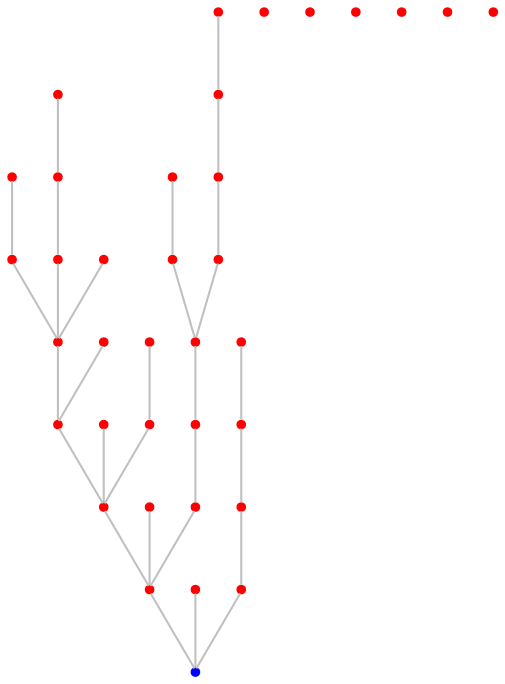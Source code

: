 graph {
	"1(0)" [color=blue pos="0,1!" shape=point]
	"6(1.061414378304529)" [color=red pos="1,1!" shape=point]
	"6(1.061414378304529)" -- "1(0)" [color=gray]
	"0(1.0724945951947698)" [color=red pos="0,0!" shape=point]
	"0(1.0724945951947698)" -- "1(0)" [color=gray]
	"2(1.0850068899866403)" [color=red pos="0,2!" shape=point]
	"2(1.0850068899866403)" -- "1(0)" [color=gray]
	"11(2.095358412156767)" [color=red pos="2,1!" shape=point]
	"11(2.095358412156767)" -- "6(1.061414378304529)" [color=gray]
	"5(2.099725643840648)" [color=red pos="1,0!" shape=point]
	"5(2.099725643840648)" -- "6(1.061414378304529)" [color=gray]
	"3(2.102679570591467)" [color=red pos="0,3!" shape=point]
	"3(2.102679570591467)" -- "2(1.0850068899866403)" [color=gray]
	"7(2.132802656201038)" [color=red pos="1,2!" shape=point]
	"7(2.132802656201038)" -- "6(1.061414378304529)" [color=gray]
	"16(3.1362448016833477)" [color=red pos="3,1!" shape=point]
	"16(3.1362448016833477)" -- "11(2.095358412156767)" [color=gray]
	"10(3.145235811897173)" [color=red pos="2,0!" shape=point]
	"10(3.145235811897173)" -- "11(2.095358412156767)" [color=gray]
	"12(3.173934410509972)" [color=red pos="2,2!" shape=point]
	"12(3.173934410509972)" -- "11(2.095358412156767)" [color=gray]
	"4(3.187057711975389)" [color=red pos="0,4!" shape=point]
	"4(3.187057711975389)" -- "3(2.102679570591467)" [color=gray]
	"8(3.1883096271492457)" [color=red pos="1,3!" shape=point]
	"8(3.1883096271492457)" -- "7(2.132802656201038)" [color=gray]
	"8(3.1999761811970933)" [color=red pos="1,3!" shape=point]
	"21(4.159716119597912)" [color=red pos="4,1!" shape=point]
	"21(4.159716119597912)" -- "16(3.1362448016833477)" [color=gray]
	"15(4.173296494614826)" [color=red pos="3,0!" shape=point]
	"15(4.173296494614826)" -- "16(3.1362448016833477)" [color=gray]
	"13(4.193106755192565)" [color=red pos="2,3!" shape=point]
	"13(4.193106755192565)" -- "8(3.1883096271492457)" [color=gray]
	"17(4.214111333320224)" [color=red pos="3,2!" shape=point]
	"17(4.214111333320224)" -- "12(3.173934410509972)" [color=gray]
	"17(4.215551371855364)" [color=red pos="3,2!" shape=point]
	"9(4.2194907012941645)" [color=red pos="1,4!" shape=point]
	"9(4.2194907012941645)" -- "4(3.187057711975389)" [color=gray]
	"13(4.239192387862968)" [color=red pos="2,3!" shape=point]
	"26(5.1607915655996)" [color=red pos="5,1!" shape=point]
	"26(5.1607915655996)" -- "21(4.159716119597912)" [color=gray]
	"22(5.207329723039186)" [color=red pos="4,2!" shape=point]
	"22(5.207329723039186)" -- "21(4.159716119597912)" [color=gray]
	"18(5.215892759726654)" [color=red pos="3,3!" shape=point]
	"18(5.215892759726654)" -- "13(4.193106755192565)" [color=gray]
	"14(5.2244362201018735)" [color=red pos="2,4!" shape=point]
	"14(5.2244362201018735)" -- "13(4.193106755192565)" [color=gray]
	"20(5.232925820197132)" [color=red pos="4,0!" shape=point]
	"20(5.232925820197132)" -- "21(4.159716119597912)" [color=gray]
	"25(6.217121867628633)" [color=red pos="5,0!" shape=point]
	"25(6.217121867628633)" -- "26(5.1607915655996)" [color=gray]
	"27(6.222731990607839)" [color=red pos="5,2!" shape=point]
	"27(6.222731990607839)" -- "22(5.207329723039186)" [color=gray]
	"19(6.225206645958384)" [color=red pos="3,4!" shape=point]
	"19(6.225206645958384)" -- "14(5.2244362201018735)" [color=gray]
	"27(6.235982959340749)" [color=red pos="5,2!" shape=point]
	"23(6.256423333881639)" [color=red pos="4,3!" shape=point]
	"23(6.256423333881639)" -- "18(5.215892759726654)" [color=gray]
	"19(6.26381860457604)" [color=red pos="3,4!" shape=point]
	"23(6.2834879572498075)" [color=red pos="4,3!" shape=point]
	"24(7.226475526234429)" [color=red pos="4,4!" shape=point]
	"24(7.226475526234429)" -- "19(6.225206645958384)" [color=gray]
	"28(7.26851213904637)" [color=red pos="5,3!" shape=point]
	"28(7.26851213904637)" -- "27(6.222731990607839)" [color=gray]
	"29(8.253891527996627)" [color=red pos="5,4!" shape=point]
	"29(8.253891527996627)" -- "24(7.226475526234429)" [color=gray]
}
